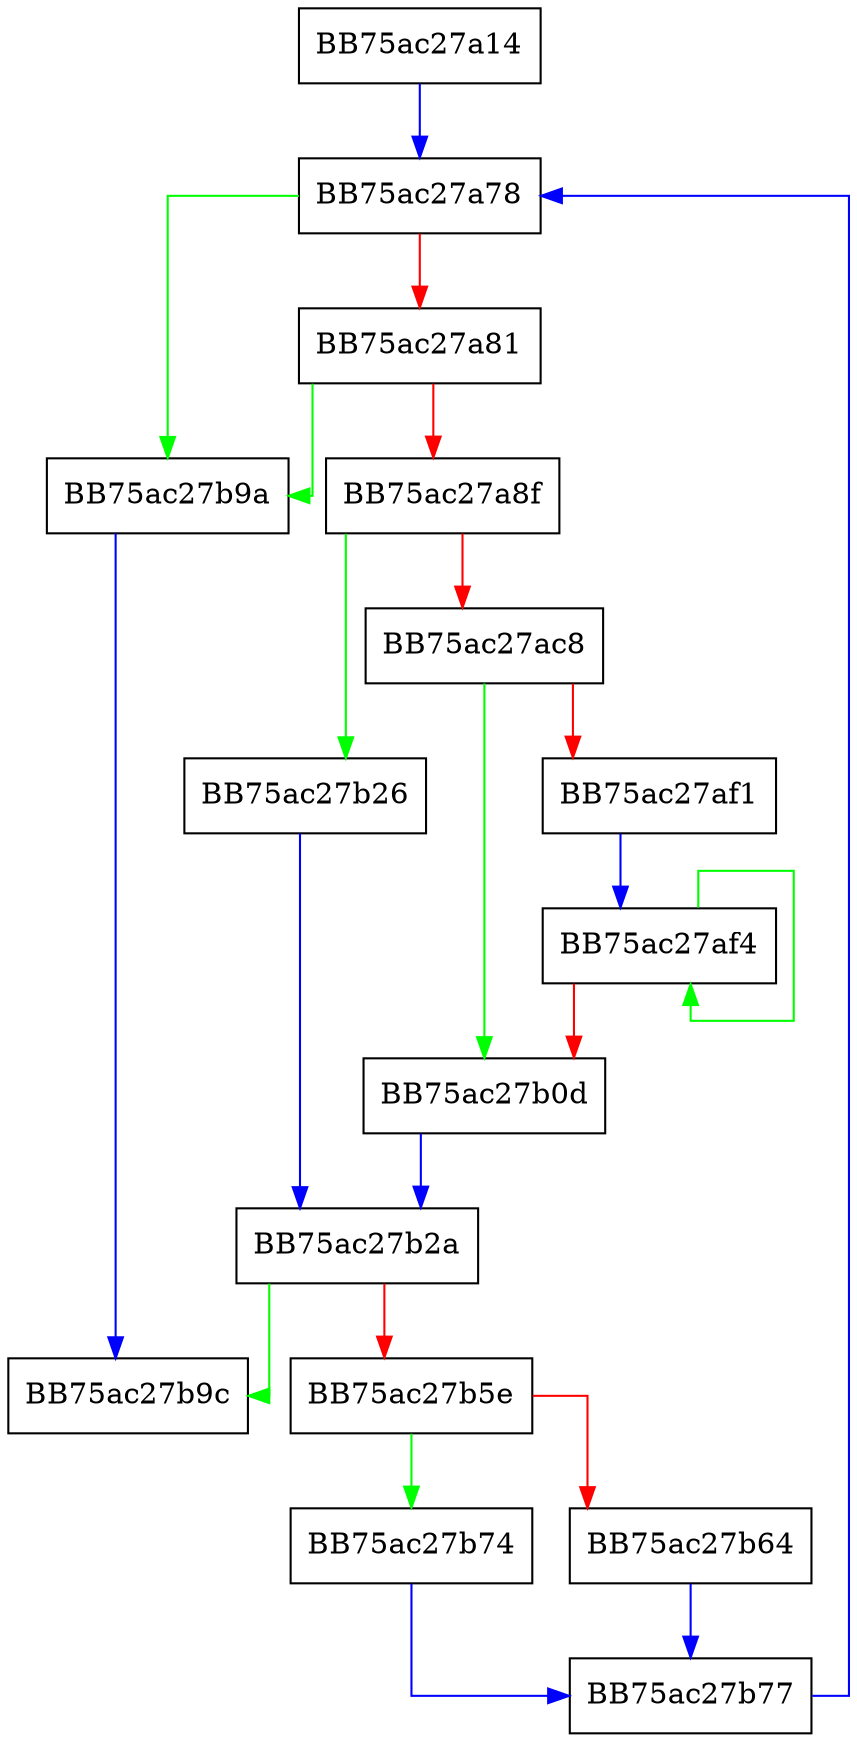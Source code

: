 digraph ZSTD_ldm_generateSequences {
  node [shape="box"];
  graph [splines=ortho];
  BB75ac27a14 -> BB75ac27a78 [color="blue"];
  BB75ac27a78 -> BB75ac27b9a [color="green"];
  BB75ac27a78 -> BB75ac27a81 [color="red"];
  BB75ac27a81 -> BB75ac27b9a [color="green"];
  BB75ac27a81 -> BB75ac27a8f [color="red"];
  BB75ac27a8f -> BB75ac27b26 [color="green"];
  BB75ac27a8f -> BB75ac27ac8 [color="red"];
  BB75ac27ac8 -> BB75ac27b0d [color="green"];
  BB75ac27ac8 -> BB75ac27af1 [color="red"];
  BB75ac27af1 -> BB75ac27af4 [color="blue"];
  BB75ac27af4 -> BB75ac27af4 [color="green"];
  BB75ac27af4 -> BB75ac27b0d [color="red"];
  BB75ac27b0d -> BB75ac27b2a [color="blue"];
  BB75ac27b26 -> BB75ac27b2a [color="blue"];
  BB75ac27b2a -> BB75ac27b9c [color="green"];
  BB75ac27b2a -> BB75ac27b5e [color="red"];
  BB75ac27b5e -> BB75ac27b74 [color="green"];
  BB75ac27b5e -> BB75ac27b64 [color="red"];
  BB75ac27b64 -> BB75ac27b77 [color="blue"];
  BB75ac27b74 -> BB75ac27b77 [color="blue"];
  BB75ac27b77 -> BB75ac27a78 [color="blue"];
  BB75ac27b9a -> BB75ac27b9c [color="blue"];
}